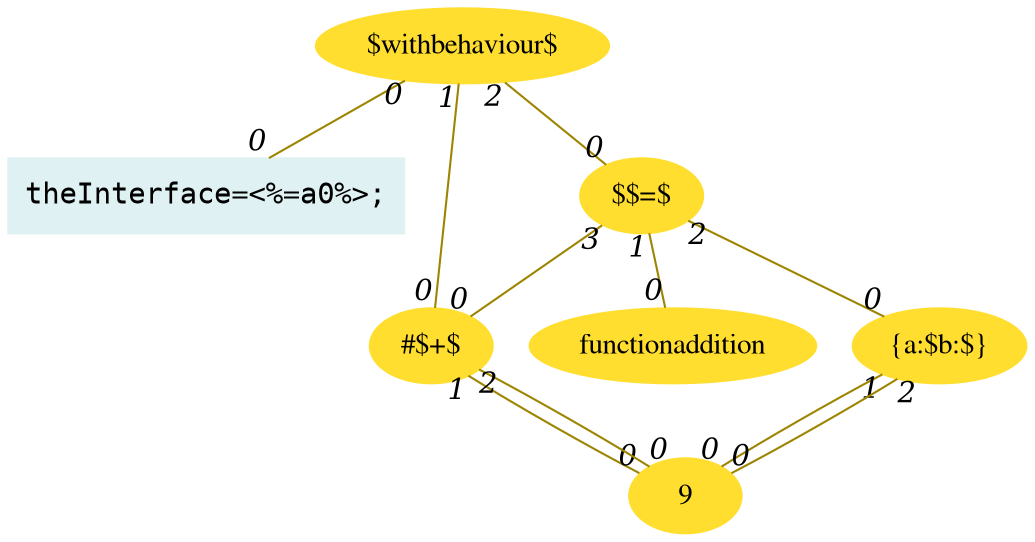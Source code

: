 digraph g{node_1283 [shape="box", style="filled", color="#dff1f2", fontname="Courier", label="theInterface=<%=a0%>;
" ]
node_1286 [shape="ellipse", style="filled", color="#ffde2f", fontname="Times", label="9" ]
node_1291 [shape="ellipse", style="filled", color="#ffde2f", fontname="Times", label="#$+$" ]
node_1296 [shape="ellipse", style="filled", color="#ffde2f", fontname="Times", label="functionaddition" ]
node_1298 [shape="ellipse", style="filled", color="#ffde2f", fontname="Times", label="{a:$b:$}" ]
node_1302 [shape="ellipse", style="filled", color="#ffde2f", fontname="Times", label="$$=$" ]
node_1307 [shape="ellipse", style="filled", color="#ffde2f", fontname="Times", label="$withbehaviour$" ]
node_1291 -> node_1286 [dir=none, arrowHead=none, fontname="Times-Italic", arrowsize=1, color="#9d8400", label="",  headlabel="0", taillabel="1" ]
node_1291 -> node_1286 [dir=none, arrowHead=none, fontname="Times-Italic", arrowsize=1, color="#9d8400", label="",  headlabel="0", taillabel="2" ]
node_1298 -> node_1286 [dir=none, arrowHead=none, fontname="Times-Italic", arrowsize=1, color="#9d8400", label="",  headlabel="0", taillabel="1" ]
node_1298 -> node_1286 [dir=none, arrowHead=none, fontname="Times-Italic", arrowsize=1, color="#9d8400", label="",  headlabel="0", taillabel="2" ]
node_1302 -> node_1291 [dir=none, arrowHead=none, fontname="Times-Italic", arrowsize=1, color="#9d8400", label="",  headlabel="0", taillabel="3" ]
node_1302 -> node_1296 [dir=none, arrowHead=none, fontname="Times-Italic", arrowsize=1, color="#9d8400", label="",  headlabel="0", taillabel="1" ]
node_1302 -> node_1298 [dir=none, arrowHead=none, fontname="Times-Italic", arrowsize=1, color="#9d8400", label="",  headlabel="0", taillabel="2" ]
node_1307 -> node_1291 [dir=none, arrowHead=none, fontname="Times-Italic", arrowsize=1, color="#9d8400", label="",  headlabel="0", taillabel="1" ]
node_1307 -> node_1302 [dir=none, arrowHead=none, fontname="Times-Italic", arrowsize=1, color="#9d8400", label="",  headlabel="0", taillabel="2" ]
node_1307 -> node_1283 [dir=none, arrowHead=none, fontname="Times-Italic", arrowsize=1, color="#9d8400", label="",  headlabel="0", taillabel="0" ]
}